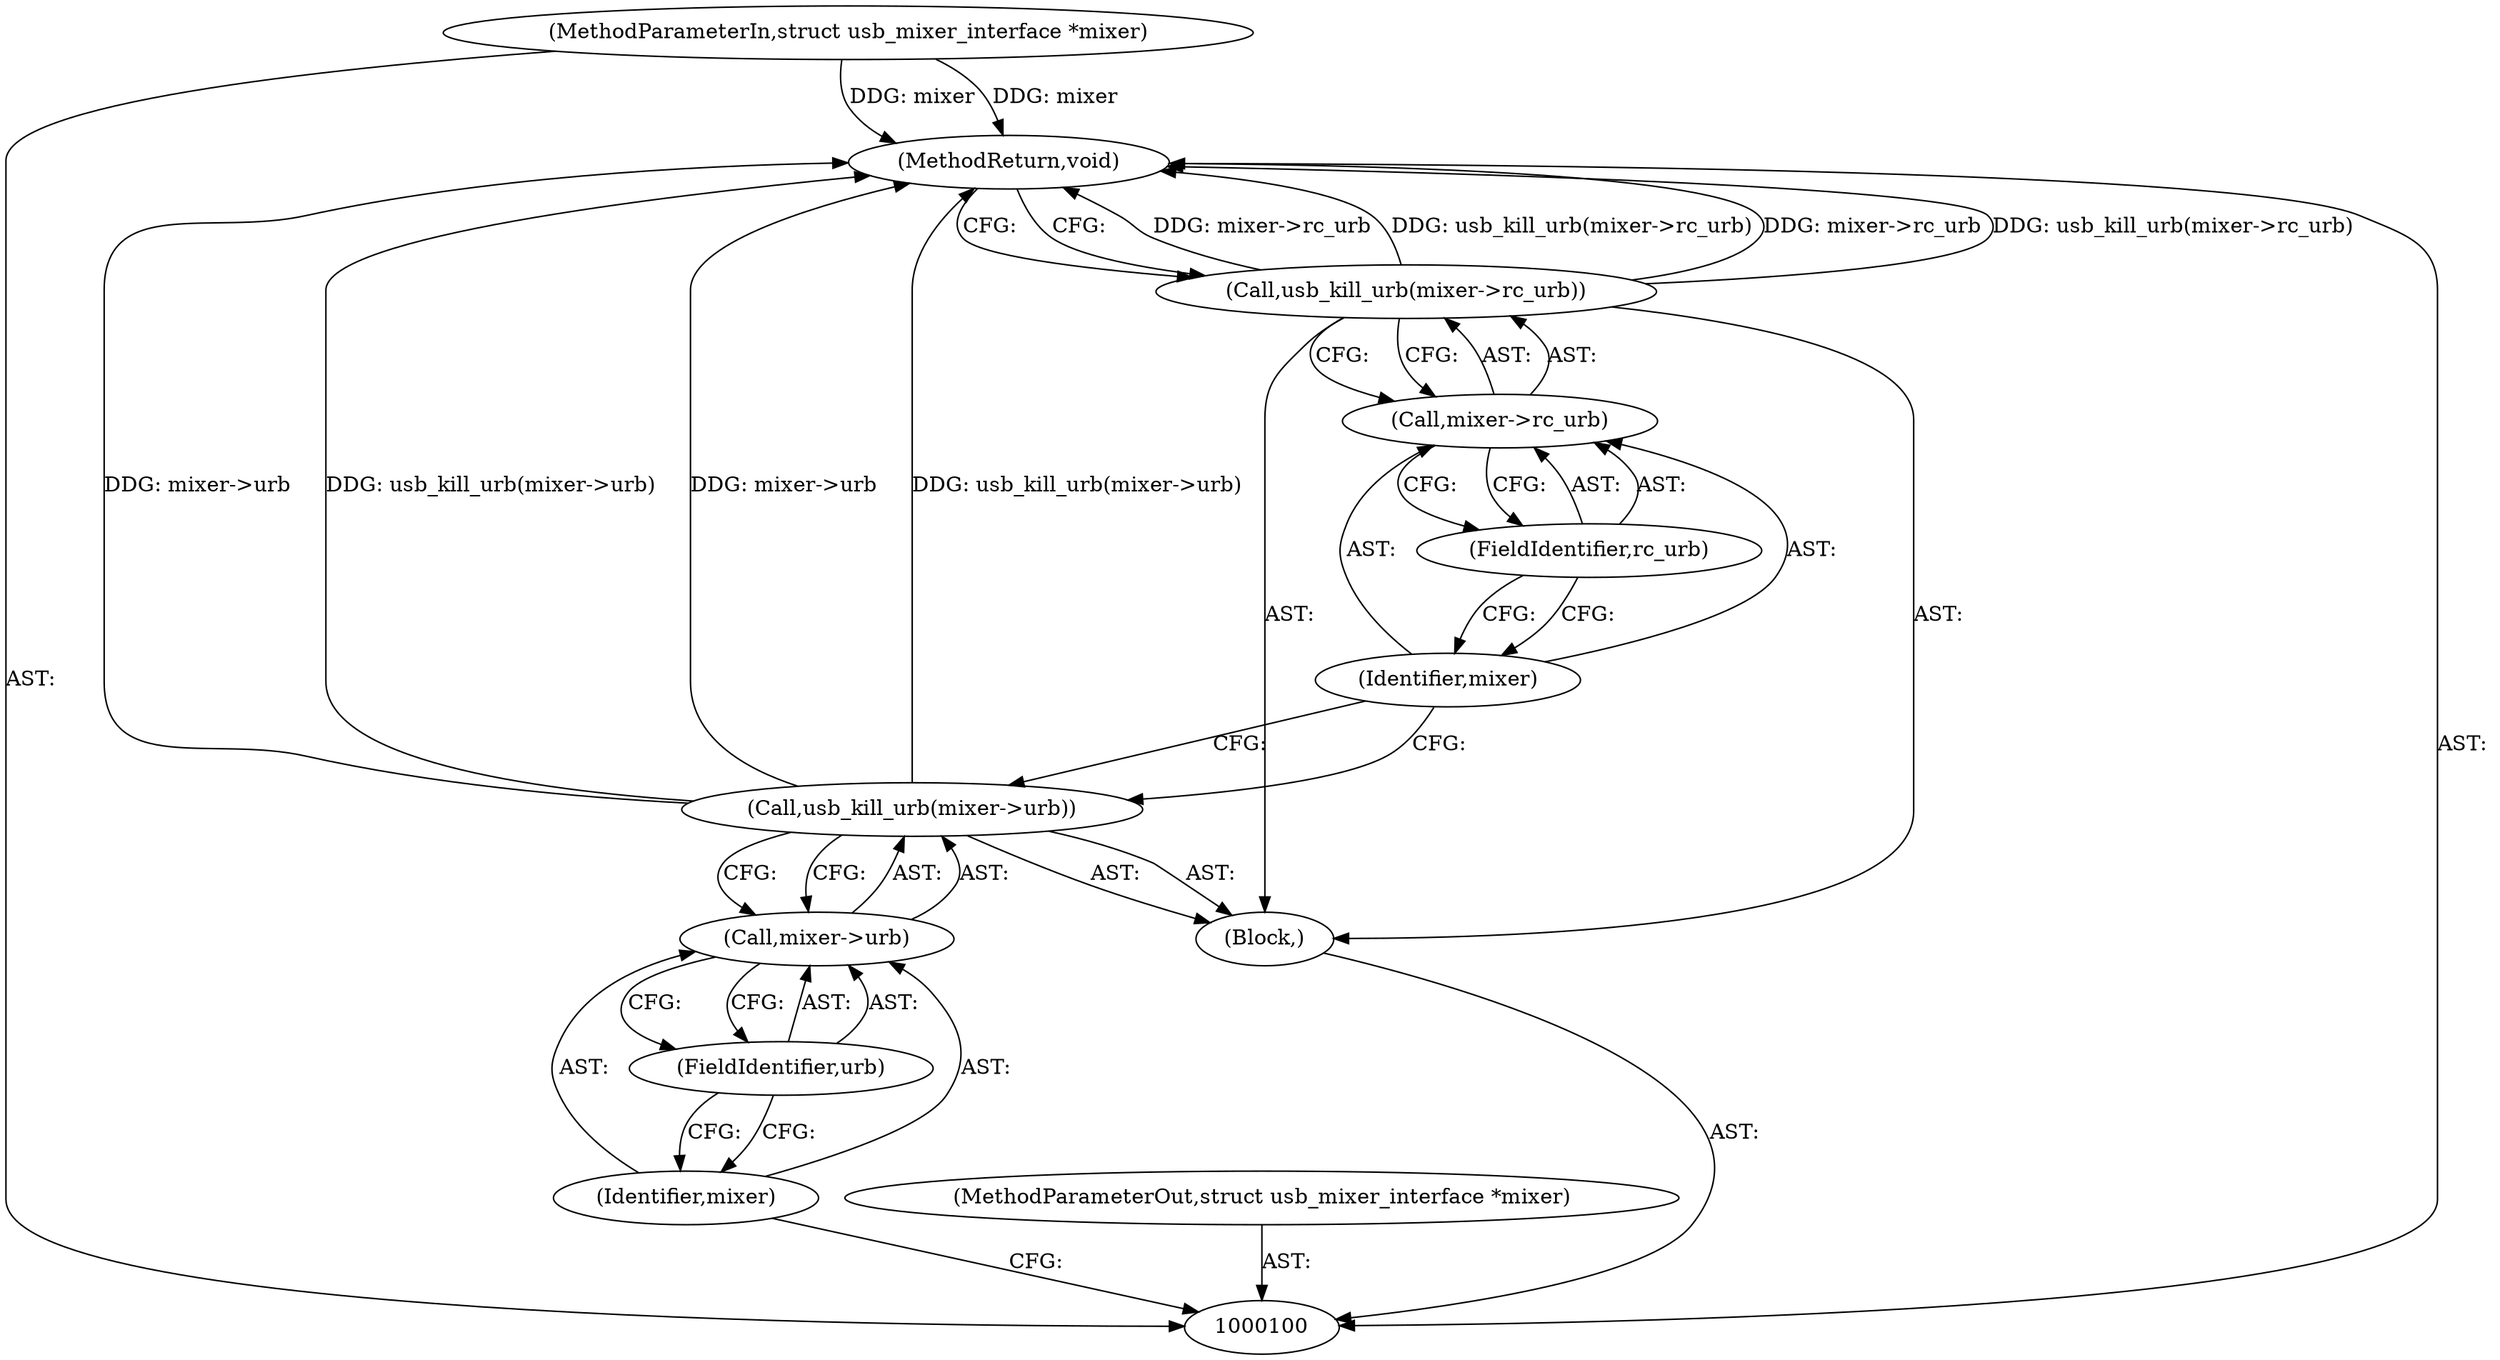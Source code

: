 digraph "1_linux_124751d5e63c823092060074bd0abaae61aaa9c4" {
"1000111" [label="(MethodReturn,void)"];
"1000101" [label="(MethodParameterIn,struct usb_mixer_interface *mixer)"];
"1000124" [label="(MethodParameterOut,struct usb_mixer_interface *mixer)"];
"1000102" [label="(Block,)"];
"1000103" [label="(Call,usb_kill_urb(mixer->urb))"];
"1000104" [label="(Call,mixer->urb)"];
"1000105" [label="(Identifier,mixer)"];
"1000106" [label="(FieldIdentifier,urb)"];
"1000107" [label="(Call,usb_kill_urb(mixer->rc_urb))"];
"1000108" [label="(Call,mixer->rc_urb)"];
"1000109" [label="(Identifier,mixer)"];
"1000110" [label="(FieldIdentifier,rc_urb)"];
"1000111" -> "1000100"  [label="AST: "];
"1000111" -> "1000107"  [label="CFG: "];
"1000107" -> "1000111"  [label="DDG: mixer->rc_urb"];
"1000107" -> "1000111"  [label="DDG: usb_kill_urb(mixer->rc_urb)"];
"1000103" -> "1000111"  [label="DDG: mixer->urb"];
"1000103" -> "1000111"  [label="DDG: usb_kill_urb(mixer->urb)"];
"1000101" -> "1000111"  [label="DDG: mixer"];
"1000101" -> "1000100"  [label="AST: "];
"1000101" -> "1000111"  [label="DDG: mixer"];
"1000124" -> "1000100"  [label="AST: "];
"1000102" -> "1000100"  [label="AST: "];
"1000103" -> "1000102"  [label="AST: "];
"1000107" -> "1000102"  [label="AST: "];
"1000103" -> "1000102"  [label="AST: "];
"1000103" -> "1000104"  [label="CFG: "];
"1000104" -> "1000103"  [label="AST: "];
"1000109" -> "1000103"  [label="CFG: "];
"1000103" -> "1000111"  [label="DDG: mixer->urb"];
"1000103" -> "1000111"  [label="DDG: usb_kill_urb(mixer->urb)"];
"1000104" -> "1000103"  [label="AST: "];
"1000104" -> "1000106"  [label="CFG: "];
"1000105" -> "1000104"  [label="AST: "];
"1000106" -> "1000104"  [label="AST: "];
"1000103" -> "1000104"  [label="CFG: "];
"1000105" -> "1000104"  [label="AST: "];
"1000105" -> "1000100"  [label="CFG: "];
"1000106" -> "1000105"  [label="CFG: "];
"1000106" -> "1000104"  [label="AST: "];
"1000106" -> "1000105"  [label="CFG: "];
"1000104" -> "1000106"  [label="CFG: "];
"1000107" -> "1000102"  [label="AST: "];
"1000107" -> "1000108"  [label="CFG: "];
"1000108" -> "1000107"  [label="AST: "];
"1000111" -> "1000107"  [label="CFG: "];
"1000107" -> "1000111"  [label="DDG: mixer->rc_urb"];
"1000107" -> "1000111"  [label="DDG: usb_kill_urb(mixer->rc_urb)"];
"1000108" -> "1000107"  [label="AST: "];
"1000108" -> "1000110"  [label="CFG: "];
"1000109" -> "1000108"  [label="AST: "];
"1000110" -> "1000108"  [label="AST: "];
"1000107" -> "1000108"  [label="CFG: "];
"1000109" -> "1000108"  [label="AST: "];
"1000109" -> "1000103"  [label="CFG: "];
"1000110" -> "1000109"  [label="CFG: "];
"1000110" -> "1000108"  [label="AST: "];
"1000110" -> "1000109"  [label="CFG: "];
"1000108" -> "1000110"  [label="CFG: "];
}
